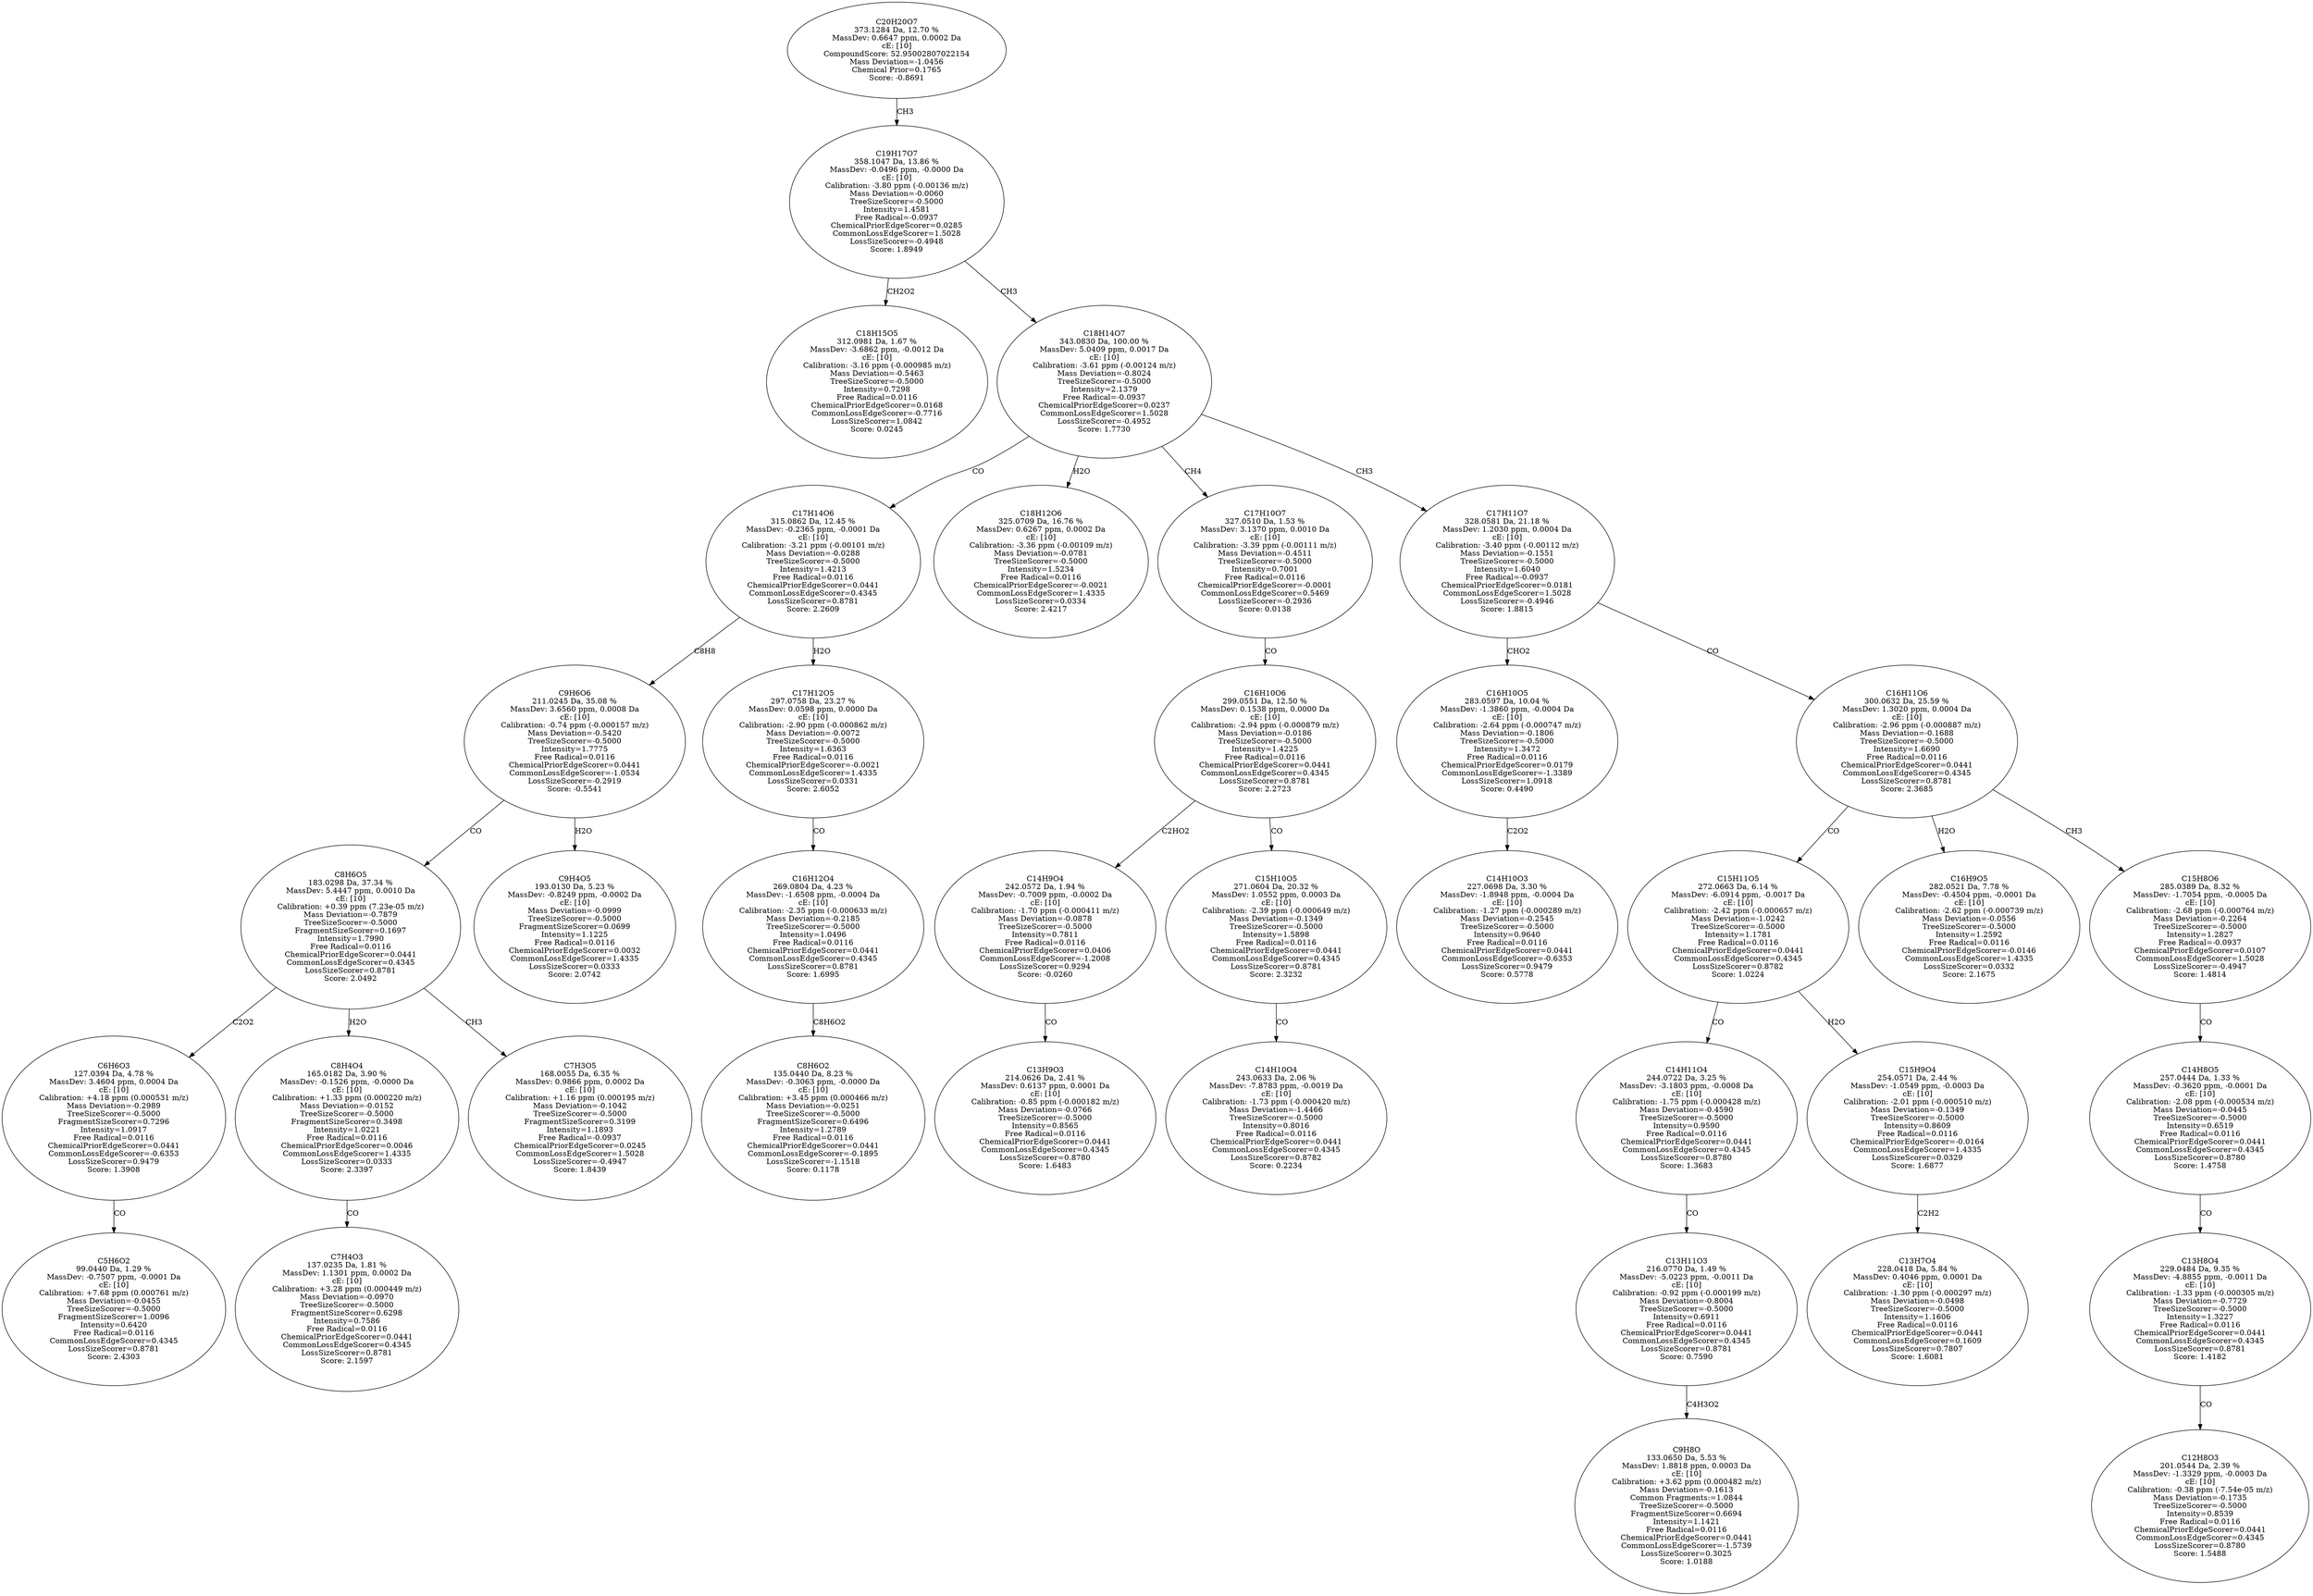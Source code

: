 strict digraph {
v1 [label="C18H15O5\n312.0981 Da, 1.67 %\nMassDev: -3.6862 ppm, -0.0012 Da\ncE: [10]\nCalibration: -3.16 ppm (-0.000985 m/z)\nMass Deviation=-0.5463\nTreeSizeScorer=-0.5000\nIntensity=0.7298\nFree Radical=0.0116\nChemicalPriorEdgeScorer=0.0168\nCommonLossEdgeScorer=-0.7716\nLossSizeScorer=1.0842\nScore: 0.0245"];
v2 [label="C5H6O2\n99.0440 Da, 1.29 %\nMassDev: -0.7507 ppm, -0.0001 Da\ncE: [10]\nCalibration: +7.68 ppm (0.000761 m/z)\nMass Deviation=-0.0455\nTreeSizeScorer=-0.5000\nFragmentSizeScorer=1.0096\nIntensity=0.6420\nFree Radical=0.0116\nCommonLossEdgeScorer=0.4345\nLossSizeScorer=0.8781\nScore: 2.4303"];
v3 [label="C6H6O3\n127.0394 Da, 4.78 %\nMassDev: 3.4604 ppm, 0.0004 Da\ncE: [10]\nCalibration: +4.18 ppm (0.000531 m/z)\nMass Deviation=-0.2989\nTreeSizeScorer=-0.5000\nFragmentSizeScorer=0.7296\nIntensity=1.0917\nFree Radical=0.0116\nChemicalPriorEdgeScorer=0.0441\nCommonLossEdgeScorer=-0.6353\nLossSizeScorer=0.9479\nScore: 1.3908"];
v4 [label="C7H4O3\n137.0235 Da, 1.81 %\nMassDev: 1.1301 ppm, 0.0002 Da\ncE: [10]\nCalibration: +3.28 ppm (0.000449 m/z)\nMass Deviation=-0.0970\nTreeSizeScorer=-0.5000\nFragmentSizeScorer=0.6298\nIntensity=0.7586\nFree Radical=0.0116\nChemicalPriorEdgeScorer=0.0441\nCommonLossEdgeScorer=0.4345\nLossSizeScorer=0.8781\nScore: 2.1597"];
v5 [label="C8H4O4\n165.0182 Da, 3.90 %\nMassDev: -0.1526 ppm, -0.0000 Da\ncE: [10]\nCalibration: +1.33 ppm (0.000220 m/z)\nMass Deviation=-0.0152\nTreeSizeScorer=-0.5000\nFragmentSizeScorer=0.3498\nIntensity=1.0221\nFree Radical=0.0116\nChemicalPriorEdgeScorer=0.0046\nCommonLossEdgeScorer=1.4335\nLossSizeScorer=0.0333\nScore: 2.3397"];
v6 [label="C7H3O5\n168.0055 Da, 6.35 %\nMassDev: 0.9866 ppm, 0.0002 Da\ncE: [10]\nCalibration: +1.16 ppm (0.000195 m/z)\nMass Deviation=-0.1042\nTreeSizeScorer=-0.5000\nFragmentSizeScorer=0.3199\nIntensity=1.1893\nFree Radical=-0.0937\nChemicalPriorEdgeScorer=0.0245\nCommonLossEdgeScorer=1.5028\nLossSizeScorer=-0.4947\nScore: 1.8439"];
v7 [label="C8H6O5\n183.0298 Da, 37.34 %\nMassDev: 5.4447 ppm, 0.0010 Da\ncE: [10]\nCalibration: +0.39 ppm (7.23e-05 m/z)\nMass Deviation=-0.7879\nTreeSizeScorer=-0.5000\nFragmentSizeScorer=0.1697\nIntensity=1.7990\nFree Radical=0.0116\nChemicalPriorEdgeScorer=0.0441\nCommonLossEdgeScorer=0.4345\nLossSizeScorer=0.8781\nScore: 2.0492"];
v8 [label="C9H4O5\n193.0130 Da, 5.23 %\nMassDev: -0.8249 ppm, -0.0002 Da\ncE: [10]\nMass Deviation=-0.0999\nTreeSizeScorer=-0.5000\nFragmentSizeScorer=0.0699\nIntensity=1.1225\nFree Radical=0.0116\nChemicalPriorEdgeScorer=0.0032\nCommonLossEdgeScorer=1.4335\nLossSizeScorer=0.0333\nScore: 2.0742"];
v9 [label="C9H6O6\n211.0245 Da, 35.08 %\nMassDev: 3.6560 ppm, 0.0008 Da\ncE: [10]\nCalibration: -0.74 ppm (-0.000157 m/z)\nMass Deviation=-0.5420\nTreeSizeScorer=-0.5000\nIntensity=1.7775\nFree Radical=0.0116\nChemicalPriorEdgeScorer=0.0441\nCommonLossEdgeScorer=-1.0534\nLossSizeScorer=-0.2919\nScore: -0.5541"];
v10 [label="C8H6O2\n135.0440 Da, 8.23 %\nMassDev: -0.3063 ppm, -0.0000 Da\ncE: [10]\nCalibration: +3.45 ppm (0.000466 m/z)\nMass Deviation=-0.0251\nTreeSizeScorer=-0.5000\nFragmentSizeScorer=0.6496\nIntensity=1.2789\nFree Radical=0.0116\nChemicalPriorEdgeScorer=0.0441\nCommonLossEdgeScorer=-0.1895\nLossSizeScorer=-1.1518\nScore: 0.1178"];
v11 [label="C16H12O4\n269.0804 Da, 4.23 %\nMassDev: -1.6508 ppm, -0.0004 Da\ncE: [10]\nCalibration: -2.35 ppm (-0.000633 m/z)\nMass Deviation=-0.2185\nTreeSizeScorer=-0.5000\nIntensity=1.0496\nFree Radical=0.0116\nChemicalPriorEdgeScorer=0.0441\nCommonLossEdgeScorer=0.4345\nLossSizeScorer=0.8781\nScore: 1.6995"];
v12 [label="C17H12O5\n297.0758 Da, 23.27 %\nMassDev: 0.0598 ppm, 0.0000 Da\ncE: [10]\nCalibration: -2.90 ppm (-0.000862 m/z)\nMass Deviation=-0.0072\nTreeSizeScorer=-0.5000\nIntensity=1.6363\nFree Radical=0.0116\nChemicalPriorEdgeScorer=-0.0021\nCommonLossEdgeScorer=1.4335\nLossSizeScorer=0.0331\nScore: 2.6052"];
v13 [label="C17H14O6\n315.0862 Da, 12.45 %\nMassDev: -0.2365 ppm, -0.0001 Da\ncE: [10]\nCalibration: -3.21 ppm (-0.00101 m/z)\nMass Deviation=-0.0288\nTreeSizeScorer=-0.5000\nIntensity=1.4213\nFree Radical=0.0116\nChemicalPriorEdgeScorer=0.0441\nCommonLossEdgeScorer=0.4345\nLossSizeScorer=0.8781\nScore: 2.2609"];
v14 [label="C18H12O6\n325.0709 Da, 16.76 %\nMassDev: 0.6267 ppm, 0.0002 Da\ncE: [10]\nCalibration: -3.36 ppm (-0.00109 m/z)\nMass Deviation=-0.0781\nTreeSizeScorer=-0.5000\nIntensity=1.5234\nFree Radical=0.0116\nChemicalPriorEdgeScorer=-0.0021\nCommonLossEdgeScorer=1.4335\nLossSizeScorer=0.0334\nScore: 2.4217"];
v15 [label="C13H9O3\n214.0626 Da, 2.41 %\nMassDev: 0.6137 ppm, 0.0001 Da\ncE: [10]\nCalibration: -0.85 ppm (-0.000182 m/z)\nMass Deviation=-0.0766\nTreeSizeScorer=-0.5000\nIntensity=0.8565\nFree Radical=0.0116\nChemicalPriorEdgeScorer=0.0441\nCommonLossEdgeScorer=0.4345\nLossSizeScorer=0.8780\nScore: 1.6483"];
v16 [label="C14H9O4\n242.0572 Da, 1.94 %\nMassDev: -0.7009 ppm, -0.0002 Da\ncE: [10]\nCalibration: -1.70 ppm (-0.000411 m/z)\nMass Deviation=-0.0878\nTreeSizeScorer=-0.5000\nIntensity=0.7811\nFree Radical=0.0116\nChemicalPriorEdgeScorer=0.0406\nCommonLossEdgeScorer=-1.2008\nLossSizeScorer=0.9294\nScore: -0.0260"];
v17 [label="C14H10O4\n243.0633 Da, 2.06 %\nMassDev: -7.8783 ppm, -0.0019 Da\ncE: [10]\nCalibration: -1.73 ppm (-0.000420 m/z)\nMass Deviation=-1.4466\nTreeSizeScorer=-0.5000\nIntensity=0.8016\nFree Radical=0.0116\nChemicalPriorEdgeScorer=0.0441\nCommonLossEdgeScorer=0.4345\nLossSizeScorer=0.8782\nScore: 0.2234"];
v18 [label="C15H10O5\n271.0604 Da, 20.32 %\nMassDev: 1.0552 ppm, 0.0003 Da\ncE: [10]\nCalibration: -2.39 ppm (-0.000649 m/z)\nMass Deviation=-0.1349\nTreeSizeScorer=-0.5000\nIntensity=1.5898\nFree Radical=0.0116\nChemicalPriorEdgeScorer=0.0441\nCommonLossEdgeScorer=0.4345\nLossSizeScorer=0.8781\nScore: 2.3232"];
v19 [label="C16H10O6\n299.0551 Da, 12.50 %\nMassDev: 0.1538 ppm, 0.0000 Da\ncE: [10]\nCalibration: -2.94 ppm (-0.000879 m/z)\nMass Deviation=-0.0186\nTreeSizeScorer=-0.5000\nIntensity=1.4225\nFree Radical=0.0116\nChemicalPriorEdgeScorer=0.0441\nCommonLossEdgeScorer=0.4345\nLossSizeScorer=0.8781\nScore: 2.2723"];
v20 [label="C17H10O7\n327.0510 Da, 1.53 %\nMassDev: 3.1370 ppm, 0.0010 Da\ncE: [10]\nCalibration: -3.39 ppm (-0.00111 m/z)\nMass Deviation=-0.4511\nTreeSizeScorer=-0.5000\nIntensity=0.7001\nFree Radical=0.0116\nChemicalPriorEdgeScorer=-0.0001\nCommonLossEdgeScorer=0.5469\nLossSizeScorer=-0.2936\nScore: 0.0138"];
v21 [label="C14H10O3\n227.0698 Da, 3.30 %\nMassDev: -1.8948 ppm, -0.0004 Da\ncE: [10]\nCalibration: -1.27 ppm (-0.000289 m/z)\nMass Deviation=-0.2545\nTreeSizeScorer=-0.5000\nIntensity=0.9640\nFree Radical=0.0116\nChemicalPriorEdgeScorer=0.0441\nCommonLossEdgeScorer=-0.6353\nLossSizeScorer=0.9479\nScore: 0.5778"];
v22 [label="C16H10O5\n283.0597 Da, 10.04 %\nMassDev: -1.3860 ppm, -0.0004 Da\ncE: [10]\nCalibration: -2.64 ppm (-0.000747 m/z)\nMass Deviation=-0.1806\nTreeSizeScorer=-0.5000\nIntensity=1.3472\nFree Radical=0.0116\nChemicalPriorEdgeScorer=0.0179\nCommonLossEdgeScorer=-1.3389\nLossSizeScorer=1.0918\nScore: 0.4490"];
v23 [label="C9H8O\n133.0650 Da, 5.53 %\nMassDev: 1.8818 ppm, 0.0003 Da\ncE: [10]\nCalibration: +3.62 ppm (0.000482 m/z)\nMass Deviation=-0.1613\nCommon Fragments:=1.0844\nTreeSizeScorer=-0.5000\nFragmentSizeScorer=0.6694\nIntensity=1.1421\nFree Radical=0.0116\nChemicalPriorEdgeScorer=0.0441\nCommonLossEdgeScorer=-1.5739\nLossSizeScorer=0.3025\nScore: 1.0188"];
v24 [label="C13H11O3\n216.0770 Da, 1.49 %\nMassDev: -5.0223 ppm, -0.0011 Da\ncE: [10]\nCalibration: -0.92 ppm (-0.000199 m/z)\nMass Deviation=-0.8004\nTreeSizeScorer=-0.5000\nIntensity=0.6911\nFree Radical=0.0116\nChemicalPriorEdgeScorer=0.0441\nCommonLossEdgeScorer=0.4345\nLossSizeScorer=0.8781\nScore: 0.7590"];
v25 [label="C14H11O4\n244.0722 Da, 3.25 %\nMassDev: -3.1803 ppm, -0.0008 Da\ncE: [10]\nCalibration: -1.75 ppm (-0.000428 m/z)\nMass Deviation=-0.4590\nTreeSizeScorer=-0.5000\nIntensity=0.9590\nFree Radical=0.0116\nChemicalPriorEdgeScorer=0.0441\nCommonLossEdgeScorer=0.4345\nLossSizeScorer=0.8780\nScore: 1.3683"];
v26 [label="C13H7O4\n228.0418 Da, 5.84 %\nMassDev: 0.4046 ppm, 0.0001 Da\ncE: [10]\nCalibration: -1.30 ppm (-0.000297 m/z)\nMass Deviation=-0.0498\nTreeSizeScorer=-0.5000\nIntensity=1.1606\nFree Radical=0.0116\nChemicalPriorEdgeScorer=0.0441\nCommonLossEdgeScorer=0.1609\nLossSizeScorer=0.7807\nScore: 1.6081"];
v27 [label="C15H9O4\n254.0571 Da, 2.44 %\nMassDev: -1.0549 ppm, -0.0003 Da\ncE: [10]\nCalibration: -2.01 ppm (-0.000510 m/z)\nMass Deviation=-0.1349\nTreeSizeScorer=-0.5000\nIntensity=0.8609\nFree Radical=0.0116\nChemicalPriorEdgeScorer=-0.0164\nCommonLossEdgeScorer=1.4335\nLossSizeScorer=0.0329\nScore: 1.6877"];
v28 [label="C15H11O5\n272.0663 Da, 6.14 %\nMassDev: -6.0914 ppm, -0.0017 Da\ncE: [10]\nCalibration: -2.42 ppm (-0.000657 m/z)\nMass Deviation=-1.0242\nTreeSizeScorer=-0.5000\nIntensity=1.1781\nFree Radical=0.0116\nChemicalPriorEdgeScorer=0.0441\nCommonLossEdgeScorer=0.4345\nLossSizeScorer=0.8782\nScore: 1.0224"];
v29 [label="C16H9O5\n282.0521 Da, 7.78 %\nMassDev: -0.4504 ppm, -0.0001 Da\ncE: [10]\nCalibration: -2.62 ppm (-0.000739 m/z)\nMass Deviation=-0.0556\nTreeSizeScorer=-0.5000\nIntensity=1.2592\nFree Radical=0.0116\nChemicalPriorEdgeScorer=-0.0146\nCommonLossEdgeScorer=1.4335\nLossSizeScorer=0.0332\nScore: 2.1675"];
v30 [label="C12H8O3\n201.0544 Da, 2.39 %\nMassDev: -1.3329 ppm, -0.0003 Da\ncE: [10]\nCalibration: -0.38 ppm (-7.54e-05 m/z)\nMass Deviation=-0.1735\nTreeSizeScorer=-0.5000\nIntensity=0.8539\nFree Radical=0.0116\nChemicalPriorEdgeScorer=0.0441\nCommonLossEdgeScorer=0.4345\nLossSizeScorer=0.8780\nScore: 1.5488"];
v31 [label="C13H8O4\n229.0484 Da, 9.35 %\nMassDev: -4.8855 ppm, -0.0011 Da\ncE: [10]\nCalibration: -1.33 ppm (-0.000305 m/z)\nMass Deviation=-0.7729\nTreeSizeScorer=-0.5000\nIntensity=1.3227\nFree Radical=0.0116\nChemicalPriorEdgeScorer=0.0441\nCommonLossEdgeScorer=0.4345\nLossSizeScorer=0.8781\nScore: 1.4182"];
v32 [label="C14H8O5\n257.0444 Da, 1.33 %\nMassDev: -0.3620 ppm, -0.0001 Da\ncE: [10]\nCalibration: -2.08 ppm (-0.000534 m/z)\nMass Deviation=-0.0445\nTreeSizeScorer=-0.5000\nIntensity=0.6519\nFree Radical=0.0116\nChemicalPriorEdgeScorer=0.0441\nCommonLossEdgeScorer=0.4345\nLossSizeScorer=0.8780\nScore: 1.4758"];
v33 [label="C15H8O6\n285.0389 Da, 8.32 %\nMassDev: -1.7054 ppm, -0.0005 Da\ncE: [10]\nCalibration: -2.68 ppm (-0.000764 m/z)\nMass Deviation=-0.2264\nTreeSizeScorer=-0.5000\nIntensity=1.2827\nFree Radical=-0.0937\nChemicalPriorEdgeScorer=0.0107\nCommonLossEdgeScorer=1.5028\nLossSizeScorer=-0.4947\nScore: 1.4814"];
v34 [label="C16H11O6\n300.0632 Da, 25.59 %\nMassDev: 1.3020 ppm, 0.0004 Da\ncE: [10]\nCalibration: -2.96 ppm (-0.000887 m/z)\nMass Deviation=-0.1688\nTreeSizeScorer=-0.5000\nIntensity=1.6690\nFree Radical=0.0116\nChemicalPriorEdgeScorer=0.0441\nCommonLossEdgeScorer=0.4345\nLossSizeScorer=0.8781\nScore: 2.3685"];
v35 [label="C17H11O7\n328.0581 Da, 21.18 %\nMassDev: 1.2030 ppm, 0.0004 Da\ncE: [10]\nCalibration: -3.40 ppm (-0.00112 m/z)\nMass Deviation=-0.1551\nTreeSizeScorer=-0.5000\nIntensity=1.6040\nFree Radical=-0.0937\nChemicalPriorEdgeScorer=0.0181\nCommonLossEdgeScorer=1.5028\nLossSizeScorer=-0.4946\nScore: 1.8815"];
v36 [label="C18H14O7\n343.0830 Da, 100.00 %\nMassDev: 5.0409 ppm, 0.0017 Da\ncE: [10]\nCalibration: -3.61 ppm (-0.00124 m/z)\nMass Deviation=-0.8024\nTreeSizeScorer=-0.5000\nIntensity=2.1379\nFree Radical=-0.0937\nChemicalPriorEdgeScorer=0.0237\nCommonLossEdgeScorer=1.5028\nLossSizeScorer=-0.4952\nScore: 1.7730"];
v37 [label="C19H17O7\n358.1047 Da, 13.86 %\nMassDev: -0.0496 ppm, -0.0000 Da\ncE: [10]\nCalibration: -3.80 ppm (-0.00136 m/z)\nMass Deviation=-0.0060\nTreeSizeScorer=-0.5000\nIntensity=1.4581\nFree Radical=-0.0937\nChemicalPriorEdgeScorer=0.0285\nCommonLossEdgeScorer=1.5028\nLossSizeScorer=-0.4948\nScore: 1.8949"];
v38 [label="C20H20O7\n373.1284 Da, 12.70 %\nMassDev: 0.6647 ppm, 0.0002 Da\ncE: [10]\nCompoundScore: 52.95002807022154\nMass Deviation=-1.0456\nChemical Prior=0.1765\nScore: -0.8691"];
v37 -> v1 [label="CH2O2"];
v3 -> v2 [label="CO"];
v7 -> v3 [label="C2O2"];
v5 -> v4 [label="CO"];
v7 -> v5 [label="H2O"];
v7 -> v6 [label="CH3"];
v9 -> v7 [label="CO"];
v9 -> v8 [label="H2O"];
v13 -> v9 [label="C8H8"];
v11 -> v10 [label="C8H6O2"];
v12 -> v11 [label="CO"];
v13 -> v12 [label="H2O"];
v36 -> v13 [label="CO"];
v36 -> v14 [label="H2O"];
v16 -> v15 [label="CO"];
v19 -> v16 [label="C2HO2"];
v18 -> v17 [label="CO"];
v19 -> v18 [label="CO"];
v20 -> v19 [label="CO"];
v36 -> v20 [label="CH4"];
v22 -> v21 [label="C2O2"];
v35 -> v22 [label="CHO2"];
v24 -> v23 [label="C4H3O2"];
v25 -> v24 [label="CO"];
v28 -> v25 [label="CO"];
v27 -> v26 [label="C2H2"];
v28 -> v27 [label="H2O"];
v34 -> v28 [label="CO"];
v34 -> v29 [label="H2O"];
v31 -> v30 [label="CO"];
v32 -> v31 [label="CO"];
v33 -> v32 [label="CO"];
v34 -> v33 [label="CH3"];
v35 -> v34 [label="CO"];
v36 -> v35 [label="CH3"];
v37 -> v36 [label="CH3"];
v38 -> v37 [label="CH3"];
}